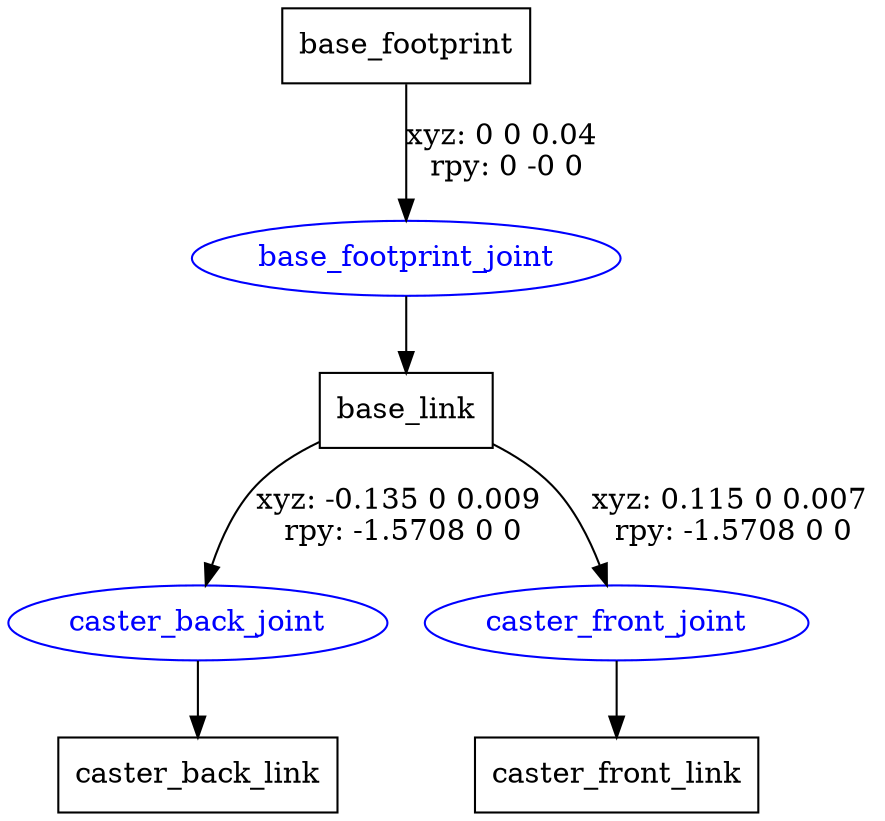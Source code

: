digraph G {
node [shape=box];
"base_footprint" [label="base_footprint"];
"base_link" [label="base_link"];
"caster_back_link" [label="caster_back_link"];
"caster_front_link" [label="caster_front_link"];
node [shape=ellipse, color=blue, fontcolor=blue];
"base_footprint" -> "base_footprint_joint" [label="xyz: 0 0 0.04 \nrpy: 0 -0 0"]
"base_footprint_joint" -> "base_link"
"base_link" -> "caster_back_joint" [label="xyz: -0.135 0 0.009 \nrpy: -1.5708 0 0"]
"caster_back_joint" -> "caster_back_link"
"base_link" -> "caster_front_joint" [label="xyz: 0.115 0 0.007 \nrpy: -1.5708 0 0"]
"caster_front_joint" -> "caster_front_link"
}
